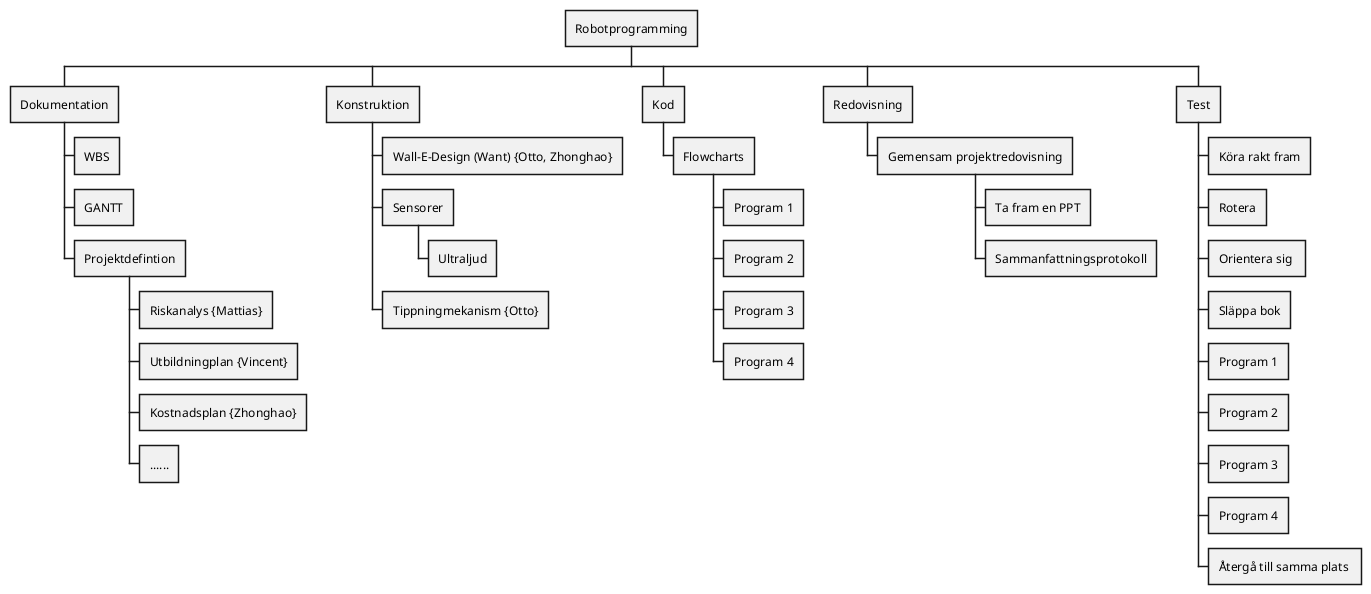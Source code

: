 @startwbs
* Robotprogramming
** Dokumentation
*** WBS
*** GANTT
*** Projektdefintion
**** Riskanalys {Mattias}
**** Utbildningplan {Vincent}
**** Kostnadsplan {Zhonghao}
**** ......
** Konstruktion
*** Wall-E-Design (Want) {Otto, Zhonghao}
*** Sensorer
**** Ultraljud
*** Tippningmekanism {Otto}
** Kod
*** Flowcharts
**** Program 1
**** Program 2
**** Program 3
**** Program 4
** Redovisning
*** Gemensam projektredovisning
' note bottom
' Alla skall hålla den enskilt (7 min)
' end note 
**** Ta fram en PPT
**** Sammanfattningsprotokoll

** Test
*** Köra rakt fram
*** Rotera
*** Orientera sig 
*** Släppa bok
*** Program 1
*** Program 2
*** Program 3
*** Program 4
*** Återgå till samma plats 
@endwbs